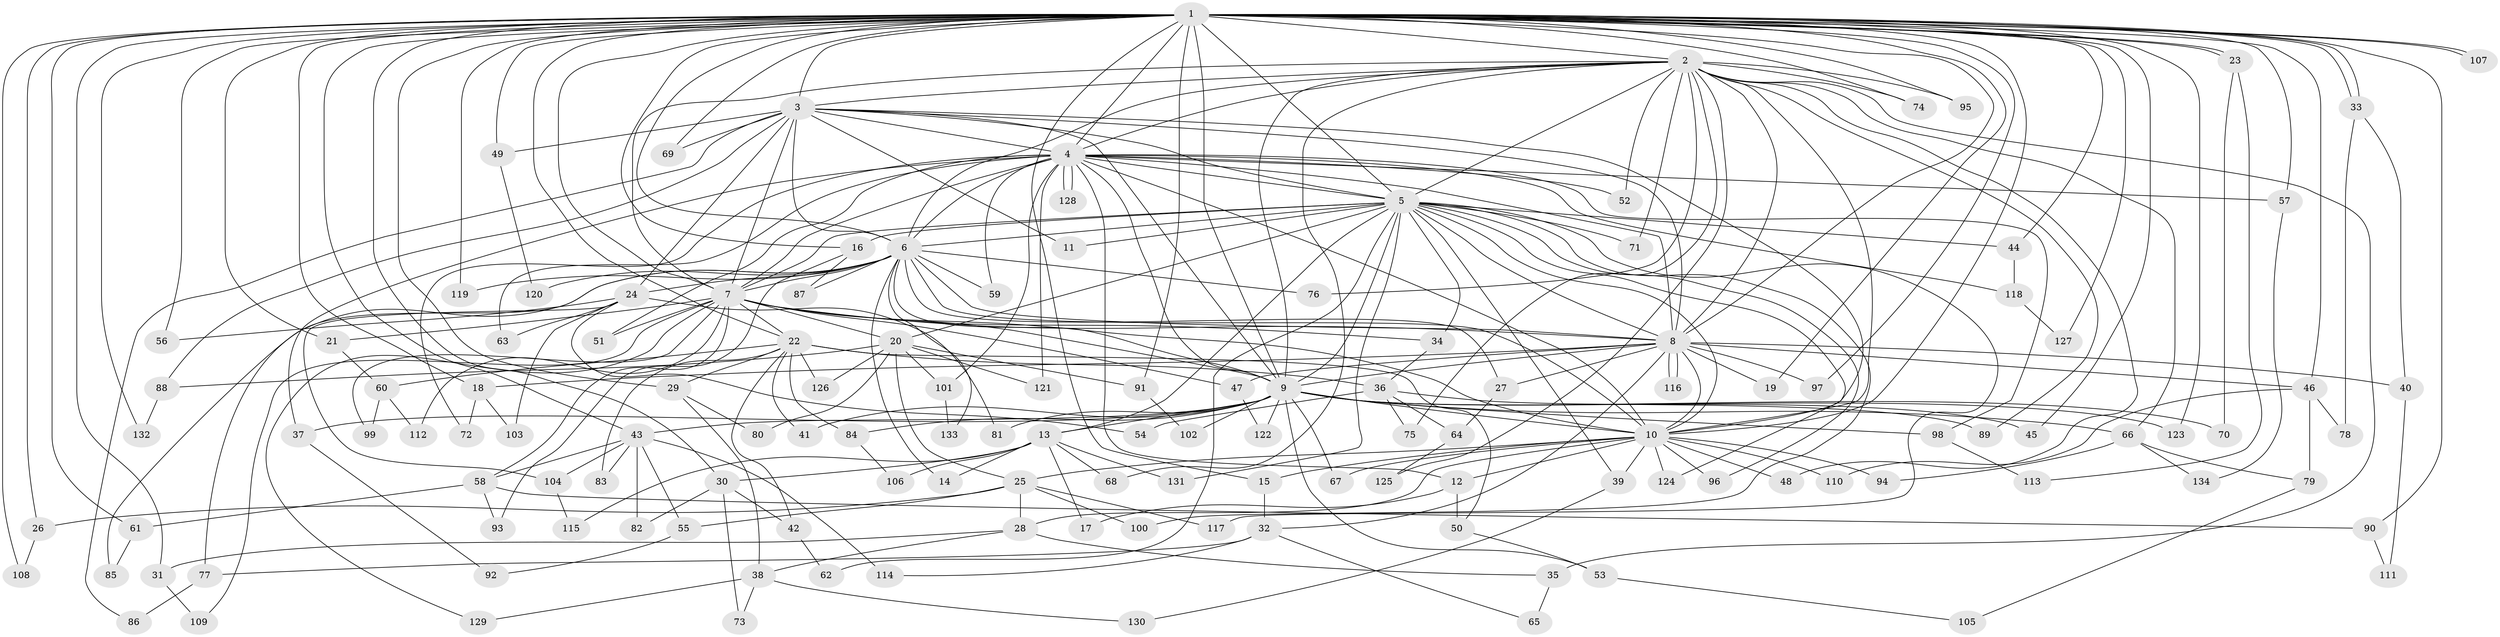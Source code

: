 // coarse degree distribution, {38: 0.009433962264150943, 33: 0.009433962264150943, 13: 0.009433962264150943, 22: 0.009433962264150943, 20: 0.009433962264150943, 18: 0.018867924528301886, 17: 0.009433962264150943, 19: 0.009433962264150943, 4: 0.0660377358490566, 9: 0.018867924528301886, 2: 0.5283018867924528, 3: 0.19811320754716982, 10: 0.009433962264150943, 12: 0.009433962264150943, 8: 0.009433962264150943, 7: 0.02830188679245283, 5: 0.03773584905660377, 6: 0.009433962264150943}
// Generated by graph-tools (version 1.1) at 2025/51/02/27/25 19:51:45]
// undirected, 134 vertices, 293 edges
graph export_dot {
graph [start="1"]
  node [color=gray90,style=filled];
  1;
  2;
  3;
  4;
  5;
  6;
  7;
  8;
  9;
  10;
  11;
  12;
  13;
  14;
  15;
  16;
  17;
  18;
  19;
  20;
  21;
  22;
  23;
  24;
  25;
  26;
  27;
  28;
  29;
  30;
  31;
  32;
  33;
  34;
  35;
  36;
  37;
  38;
  39;
  40;
  41;
  42;
  43;
  44;
  45;
  46;
  47;
  48;
  49;
  50;
  51;
  52;
  53;
  54;
  55;
  56;
  57;
  58;
  59;
  60;
  61;
  62;
  63;
  64;
  65;
  66;
  67;
  68;
  69;
  70;
  71;
  72;
  73;
  74;
  75;
  76;
  77;
  78;
  79;
  80;
  81;
  82;
  83;
  84;
  85;
  86;
  87;
  88;
  89;
  90;
  91;
  92;
  93;
  94;
  95;
  96;
  97;
  98;
  99;
  100;
  101;
  102;
  103;
  104;
  105;
  106;
  107;
  108;
  109;
  110;
  111;
  112;
  113;
  114;
  115;
  116;
  117;
  118;
  119;
  120;
  121;
  122;
  123;
  124;
  125;
  126;
  127;
  128;
  129;
  130;
  131;
  132;
  133;
  134;
  1 -- 2;
  1 -- 3;
  1 -- 4;
  1 -- 5;
  1 -- 6;
  1 -- 7;
  1 -- 8;
  1 -- 9;
  1 -- 10;
  1 -- 15;
  1 -- 16;
  1 -- 18;
  1 -- 19;
  1 -- 21;
  1 -- 22;
  1 -- 23;
  1 -- 23;
  1 -- 26;
  1 -- 29;
  1 -- 30;
  1 -- 31;
  1 -- 33;
  1 -- 33;
  1 -- 43;
  1 -- 44;
  1 -- 45;
  1 -- 46;
  1 -- 49;
  1 -- 56;
  1 -- 57;
  1 -- 61;
  1 -- 69;
  1 -- 74;
  1 -- 90;
  1 -- 91;
  1 -- 95;
  1 -- 97;
  1 -- 107;
  1 -- 107;
  1 -- 108;
  1 -- 119;
  1 -- 123;
  1 -- 127;
  1 -- 132;
  2 -- 3;
  2 -- 4;
  2 -- 5;
  2 -- 6;
  2 -- 7;
  2 -- 8;
  2 -- 9;
  2 -- 10;
  2 -- 35;
  2 -- 48;
  2 -- 52;
  2 -- 66;
  2 -- 68;
  2 -- 71;
  2 -- 74;
  2 -- 75;
  2 -- 76;
  2 -- 89;
  2 -- 95;
  2 -- 125;
  3 -- 4;
  3 -- 5;
  3 -- 6;
  3 -- 7;
  3 -- 8;
  3 -- 9;
  3 -- 10;
  3 -- 11;
  3 -- 24;
  3 -- 49;
  3 -- 69;
  3 -- 86;
  3 -- 88;
  4 -- 5;
  4 -- 6;
  4 -- 7;
  4 -- 8;
  4 -- 9;
  4 -- 10;
  4 -- 12;
  4 -- 37;
  4 -- 51;
  4 -- 52;
  4 -- 57;
  4 -- 59;
  4 -- 63;
  4 -- 72;
  4 -- 98;
  4 -- 101;
  4 -- 118;
  4 -- 121;
  4 -- 128;
  4 -- 128;
  5 -- 6;
  5 -- 7;
  5 -- 8;
  5 -- 9;
  5 -- 10;
  5 -- 11;
  5 -- 13;
  5 -- 16;
  5 -- 20;
  5 -- 34;
  5 -- 39;
  5 -- 44;
  5 -- 62;
  5 -- 71;
  5 -- 96;
  5 -- 100;
  5 -- 117;
  5 -- 124;
  5 -- 131;
  6 -- 7;
  6 -- 8;
  6 -- 9;
  6 -- 10;
  6 -- 14;
  6 -- 24;
  6 -- 27;
  6 -- 59;
  6 -- 76;
  6 -- 77;
  6 -- 85;
  6 -- 87;
  6 -- 119;
  6 -- 120;
  6 -- 133;
  7 -- 8;
  7 -- 9;
  7 -- 10;
  7 -- 20;
  7 -- 21;
  7 -- 22;
  7 -- 34;
  7 -- 47;
  7 -- 51;
  7 -- 58;
  7 -- 99;
  7 -- 109;
  7 -- 112;
  7 -- 129;
  8 -- 9;
  8 -- 10;
  8 -- 18;
  8 -- 19;
  8 -- 27;
  8 -- 32;
  8 -- 40;
  8 -- 46;
  8 -- 47;
  8 -- 97;
  8 -- 116;
  8 -- 116;
  9 -- 10;
  9 -- 13;
  9 -- 37;
  9 -- 41;
  9 -- 43;
  9 -- 45;
  9 -- 53;
  9 -- 66;
  9 -- 67;
  9 -- 70;
  9 -- 81;
  9 -- 84;
  9 -- 98;
  9 -- 102;
  9 -- 122;
  9 -- 123;
  10 -- 12;
  10 -- 15;
  10 -- 25;
  10 -- 28;
  10 -- 39;
  10 -- 48;
  10 -- 67;
  10 -- 94;
  10 -- 96;
  10 -- 110;
  10 -- 124;
  12 -- 17;
  12 -- 50;
  13 -- 14;
  13 -- 17;
  13 -- 30;
  13 -- 68;
  13 -- 106;
  13 -- 115;
  13 -- 131;
  15 -- 32;
  16 -- 87;
  16 -- 93;
  18 -- 72;
  18 -- 103;
  20 -- 25;
  20 -- 80;
  20 -- 88;
  20 -- 91;
  20 -- 101;
  20 -- 121;
  20 -- 126;
  21 -- 60;
  22 -- 29;
  22 -- 36;
  22 -- 41;
  22 -- 42;
  22 -- 50;
  22 -- 60;
  22 -- 83;
  22 -- 84;
  22 -- 126;
  23 -- 70;
  23 -- 113;
  24 -- 54;
  24 -- 56;
  24 -- 63;
  24 -- 81;
  24 -- 103;
  24 -- 104;
  25 -- 26;
  25 -- 28;
  25 -- 55;
  25 -- 100;
  25 -- 117;
  26 -- 108;
  27 -- 64;
  28 -- 31;
  28 -- 35;
  28 -- 38;
  29 -- 38;
  29 -- 80;
  30 -- 42;
  30 -- 73;
  30 -- 82;
  31 -- 109;
  32 -- 65;
  32 -- 77;
  32 -- 114;
  33 -- 40;
  33 -- 78;
  34 -- 36;
  35 -- 65;
  36 -- 54;
  36 -- 64;
  36 -- 75;
  36 -- 89;
  37 -- 92;
  38 -- 73;
  38 -- 129;
  38 -- 130;
  39 -- 130;
  40 -- 111;
  42 -- 62;
  43 -- 55;
  43 -- 58;
  43 -- 82;
  43 -- 83;
  43 -- 104;
  43 -- 114;
  44 -- 118;
  46 -- 78;
  46 -- 79;
  46 -- 110;
  47 -- 122;
  49 -- 120;
  50 -- 53;
  53 -- 105;
  55 -- 92;
  57 -- 134;
  58 -- 61;
  58 -- 90;
  58 -- 93;
  60 -- 99;
  60 -- 112;
  61 -- 85;
  64 -- 125;
  66 -- 79;
  66 -- 94;
  66 -- 134;
  77 -- 86;
  79 -- 105;
  84 -- 106;
  88 -- 132;
  90 -- 111;
  91 -- 102;
  98 -- 113;
  101 -- 133;
  104 -- 115;
  118 -- 127;
}
